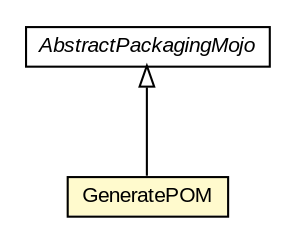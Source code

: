 #!/usr/local/bin/dot
#
# Class diagram 
# Generated by UMLGraph version R5_6-24-gf6e263 (http://www.umlgraph.org/)
#

digraph G {
	edge [fontname="arial",fontsize=10,labelfontname="arial",labelfontsize=10];
	node [fontname="arial",fontsize=10,shape=plaintext];
	nodesep=0.25;
	ranksep=0.5;
	// fr.fastconnect.factory.tibco.bw.maven.packaging.GeneratePOM
	c2521 [label=<<table title="fr.fastconnect.factory.tibco.bw.maven.packaging.GeneratePOM" border="0" cellborder="1" cellspacing="0" cellpadding="2" port="p" bgcolor="lemonChiffon" href="./GeneratePOM.html">
		<tr><td><table border="0" cellspacing="0" cellpadding="1">
<tr><td align="center" balign="center"> GeneratePOM </td></tr>
		</table></td></tr>
		</table>>, URL="./GeneratePOM.html", fontname="arial", fontcolor="black", fontsize=10.0];
	// fr.fastconnect.factory.tibco.bw.maven.packaging.AbstractPackagingMojo
	c2526 [label=<<table title="fr.fastconnect.factory.tibco.bw.maven.packaging.AbstractPackagingMojo" border="0" cellborder="1" cellspacing="0" cellpadding="2" port="p" href="./AbstractPackagingMojo.html">
		<tr><td><table border="0" cellspacing="0" cellpadding="1">
<tr><td align="center" balign="center"><font face="arial italic"> AbstractPackagingMojo </font></td></tr>
		</table></td></tr>
		</table>>, URL="./AbstractPackagingMojo.html", fontname="arial", fontcolor="black", fontsize=10.0];
	//fr.fastconnect.factory.tibco.bw.maven.packaging.GeneratePOM extends fr.fastconnect.factory.tibco.bw.maven.packaging.AbstractPackagingMojo
	c2526:p -> c2521:p [dir=back,arrowtail=empty];
}

